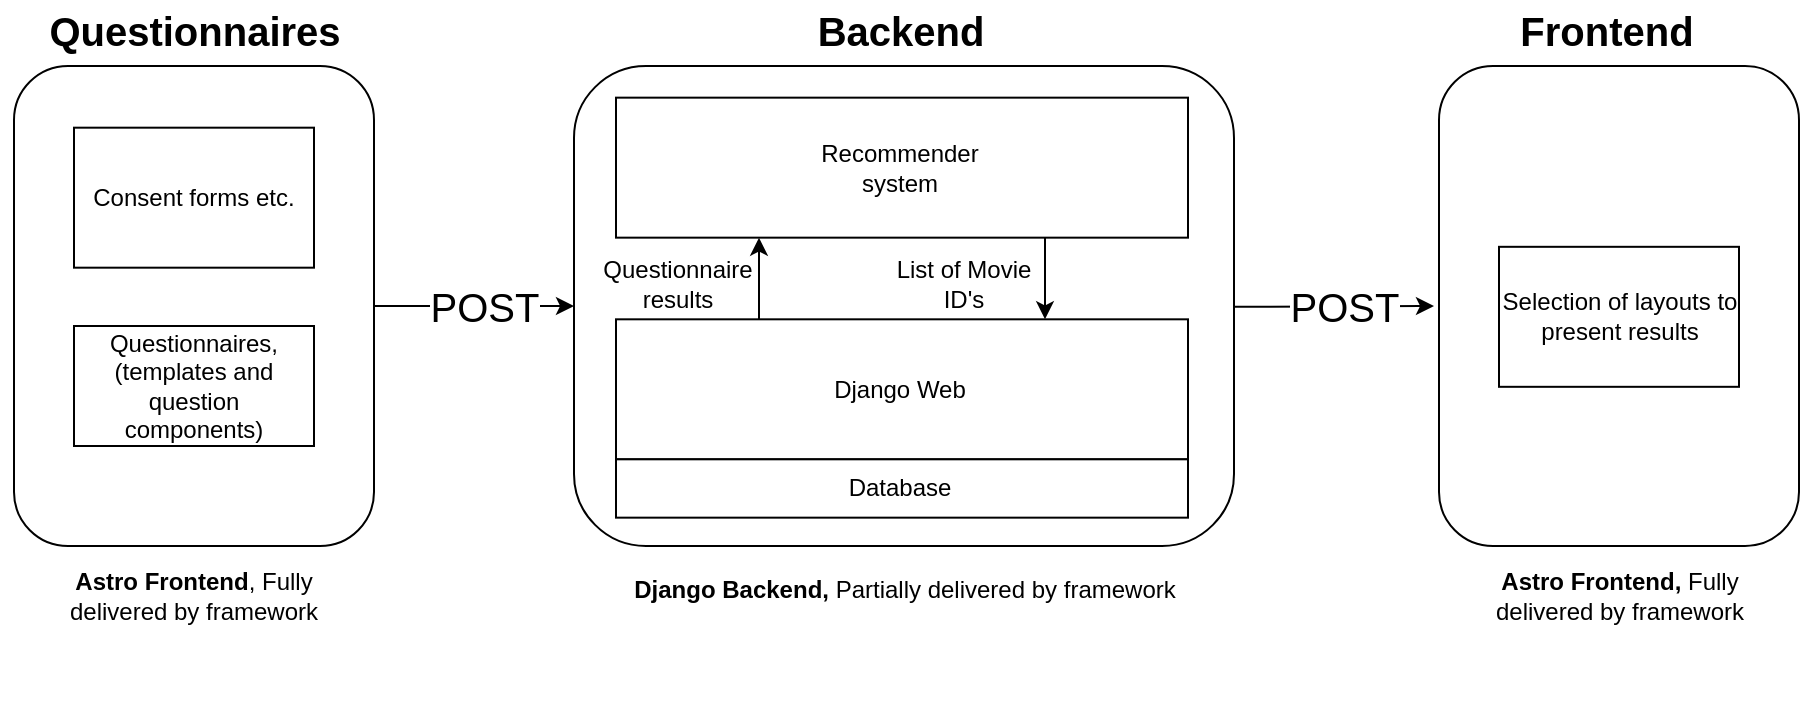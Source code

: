 <mxfile version="17.2.4" type="device"><diagram id="C5RBs43oDa-KdzZeNtuy" name="Page-1"><mxGraphModel dx="946" dy="672" grid="1" gridSize="10" guides="1" tooltips="1" connect="1" arrows="1" fold="1" page="1" pageScale="1" pageWidth="827" pageHeight="1169" math="0" shadow="0"><root><mxCell id="WIyWlLk6GJQsqaUBKTNV-0"/><mxCell id="WIyWlLk6GJQsqaUBKTNV-1" parent="WIyWlLk6GJQsqaUBKTNV-0"/><mxCell id="JGuIhJErE0SYm3HlS3bQ-0" value="" style="rounded=1;whiteSpace=wrap;html=1;" vertex="1" parent="WIyWlLk6GJQsqaUBKTNV-1"><mxGeometry x="20" y="190" width="180" height="240" as="geometry"/></mxCell><mxCell id="JGuIhJErE0SYm3HlS3bQ-1" value="" style="rounded=1;whiteSpace=wrap;html=1;" vertex="1" parent="WIyWlLk6GJQsqaUBKTNV-1"><mxGeometry x="300" y="190" width="330" height="240" as="geometry"/></mxCell><mxCell id="JGuIhJErE0SYm3HlS3bQ-2" value="" style="endArrow=classic;html=1;rounded=0;exitX=1;exitY=0.5;exitDx=0;exitDy=0;entryX=0;entryY=0.5;entryDx=0;entryDy=0;" edge="1" parent="WIyWlLk6GJQsqaUBKTNV-1" source="JGuIhJErE0SYm3HlS3bQ-0" target="JGuIhJErE0SYm3HlS3bQ-1"><mxGeometry width="50" height="50" relative="1" as="geometry"><mxPoint x="390" y="440" as="sourcePoint"/><mxPoint x="410" y="310" as="targetPoint"/></mxGeometry></mxCell><mxCell id="JGuIhJErE0SYm3HlS3bQ-12" value="POST" style="edgeLabel;html=1;align=center;verticalAlign=middle;resizable=0;points=[];fontSize=20;" vertex="1" connectable="0" parent="JGuIhJErE0SYm3HlS3bQ-2"><mxGeometry x="0.087" relative="1" as="geometry"><mxPoint as="offset"/></mxGeometry></mxCell><mxCell id="JGuIhJErE0SYm3HlS3bQ-3" value="" style="rounded=0;whiteSpace=wrap;html=1;" vertex="1" parent="WIyWlLk6GJQsqaUBKTNV-1"><mxGeometry x="50" y="220.84" width="120" height="70" as="geometry"/></mxCell><mxCell id="JGuIhJErE0SYm3HlS3bQ-4" value="Consent forms etc." style="text;html=1;strokeColor=none;fillColor=none;align=center;verticalAlign=middle;whiteSpace=wrap;rounded=0;" vertex="1" parent="WIyWlLk6GJQsqaUBKTNV-1"><mxGeometry x="55" y="210" width="110" height="91.67" as="geometry"/></mxCell><mxCell id="JGuIhJErE0SYm3HlS3bQ-5" value="" style="rounded=0;whiteSpace=wrap;html=1;" vertex="1" parent="WIyWlLk6GJQsqaUBKTNV-1"><mxGeometry x="50" y="320" width="120" height="60" as="geometry"/></mxCell><mxCell id="JGuIhJErE0SYm3HlS3bQ-6" value="Questionnaires, (templates and question components)" style="text;html=1;strokeColor=none;fillColor=none;align=center;verticalAlign=middle;whiteSpace=wrap;rounded=0;" vertex="1" parent="WIyWlLk6GJQsqaUBKTNV-1"><mxGeometry x="50" y="320" width="120" height="60" as="geometry"/></mxCell><mxCell id="JGuIhJErE0SYm3HlS3bQ-9" value="&lt;b&gt;Astro Frontend&lt;/b&gt;,&amp;nbsp;Fully delivered by framework" style="text;html=1;strokeColor=none;fillColor=none;align=center;verticalAlign=middle;whiteSpace=wrap;rounded=0;" vertex="1" parent="WIyWlLk6GJQsqaUBKTNV-1"><mxGeometry x="35" y="440" width="150" height="30" as="geometry"/></mxCell><mxCell id="JGuIhJErE0SYm3HlS3bQ-10" value="Questionnaires" style="text;html=1;strokeColor=none;fillColor=none;align=center;verticalAlign=middle;whiteSpace=wrap;rounded=0;fontSize=20;fontStyle=1" vertex="1" parent="WIyWlLk6GJQsqaUBKTNV-1"><mxGeometry x="13.75" y="157.38" width="192.5" height="30" as="geometry"/></mxCell><mxCell id="JGuIhJErE0SYm3HlS3bQ-11" value="Backend" style="text;html=1;strokeColor=none;fillColor=none;align=center;verticalAlign=middle;whiteSpace=wrap;rounded=0;fontSize=20;fontStyle=1" vertex="1" parent="WIyWlLk6GJQsqaUBKTNV-1"><mxGeometry x="395.5" y="164.77" width="134.5" height="15.23" as="geometry"/></mxCell><mxCell id="JGuIhJErE0SYm3HlS3bQ-13" value="" style="rounded=0;whiteSpace=wrap;html=1;" vertex="1" parent="WIyWlLk6GJQsqaUBKTNV-1"><mxGeometry x="321" y="205.83" width="286" height="70" as="geometry"/></mxCell><mxCell id="JGuIhJErE0SYm3HlS3bQ-14" value="Recommender system" style="text;html=1;strokeColor=none;fillColor=none;align=center;verticalAlign=middle;whiteSpace=wrap;rounded=0;" vertex="1" parent="WIyWlLk6GJQsqaUBKTNV-1"><mxGeometry x="408" y="195.0" width="110" height="91.67" as="geometry"/></mxCell><mxCell id="JGuIhJErE0SYm3HlS3bQ-24" value="" style="rounded=0;whiteSpace=wrap;html=1;" vertex="1" parent="WIyWlLk6GJQsqaUBKTNV-1"><mxGeometry x="321" y="316.66" width="286" height="70" as="geometry"/></mxCell><mxCell id="JGuIhJErE0SYm3HlS3bQ-25" value="Django Web" style="text;html=1;strokeColor=none;fillColor=none;align=center;verticalAlign=middle;whiteSpace=wrap;rounded=0;" vertex="1" parent="WIyWlLk6GJQsqaUBKTNV-1"><mxGeometry x="408" y="305.82" width="110" height="91.67" as="geometry"/></mxCell><mxCell id="JGuIhJErE0SYm3HlS3bQ-27" value="" style="rounded=0;whiteSpace=wrap;html=1;" vertex="1" parent="WIyWlLk6GJQsqaUBKTNV-1"><mxGeometry x="321" y="386.66" width="286" height="29.17" as="geometry"/></mxCell><mxCell id="JGuIhJErE0SYm3HlS3bQ-28" value="Database" style="text;html=1;strokeColor=none;fillColor=none;align=center;verticalAlign=middle;whiteSpace=wrap;rounded=0;" vertex="1" parent="WIyWlLk6GJQsqaUBKTNV-1"><mxGeometry x="399" y="391.24" width="128" height="20" as="geometry"/></mxCell><mxCell id="JGuIhJErE0SYm3HlS3bQ-31" value="" style="endArrow=classic;html=1;rounded=0;fontSize=20;entryX=0.25;entryY=1;entryDx=0;entryDy=0;exitX=0.25;exitY=0;exitDx=0;exitDy=0;" edge="1" parent="WIyWlLk6GJQsqaUBKTNV-1" source="JGuIhJErE0SYm3HlS3bQ-24" target="JGuIhJErE0SYm3HlS3bQ-13"><mxGeometry width="50" height="50" relative="1" as="geometry"><mxPoint x="390" y="390.41" as="sourcePoint"/><mxPoint x="440" y="340.41" as="targetPoint"/></mxGeometry></mxCell><mxCell id="JGuIhJErE0SYm3HlS3bQ-34" value="Questionnaire results" style="text;html=1;strokeColor=none;fillColor=none;align=center;verticalAlign=middle;whiteSpace=wrap;rounded=0;" vertex="1" parent="WIyWlLk6GJQsqaUBKTNV-1"><mxGeometry x="307" y="291.76" width="90" height="14.06" as="geometry"/></mxCell><mxCell id="JGuIhJErE0SYm3HlS3bQ-35" value="" style="endArrow=classic;html=1;rounded=0;fontSize=20;entryX=0.75;entryY=0;entryDx=0;entryDy=0;exitX=0.75;exitY=1;exitDx=0;exitDy=0;" edge="1" parent="WIyWlLk6GJQsqaUBKTNV-1" source="JGuIhJErE0SYm3HlS3bQ-13" target="JGuIhJErE0SYm3HlS3bQ-24"><mxGeometry width="50" height="50" relative="1" as="geometry"><mxPoint x="370" y="350.41" as="sourcePoint"/><mxPoint x="420" y="300.41" as="targetPoint"/></mxGeometry></mxCell><mxCell id="JGuIhJErE0SYm3HlS3bQ-36" value="List of Movie ID's" style="text;html=1;strokeColor=none;fillColor=none;align=center;verticalAlign=middle;whiteSpace=wrap;rounded=0;" vertex="1" parent="WIyWlLk6GJQsqaUBKTNV-1"><mxGeometry x="450" y="291.76" width="90" height="14.06" as="geometry"/></mxCell><mxCell id="JGuIhJErE0SYm3HlS3bQ-37" value="" style="rounded=1;whiteSpace=wrap;html=1;" vertex="1" parent="WIyWlLk6GJQsqaUBKTNV-1"><mxGeometry x="732.5" y="190" width="180" height="240" as="geometry"/></mxCell><mxCell id="JGuIhJErE0SYm3HlS3bQ-38" value="Selection of layouts to present results" style="rounded=0;whiteSpace=wrap;html=1;" vertex="1" parent="WIyWlLk6GJQsqaUBKTNV-1"><mxGeometry x="762.5" y="280.41" width="120" height="70" as="geometry"/></mxCell><mxCell id="JGuIhJErE0SYm3HlS3bQ-42" value="Frontend" style="text;html=1;strokeColor=none;fillColor=none;align=center;verticalAlign=middle;whiteSpace=wrap;rounded=0;fontSize=20;fontStyle=1" vertex="1" parent="WIyWlLk6GJQsqaUBKTNV-1"><mxGeometry x="720" y="157.38" width="192.5" height="30" as="geometry"/></mxCell><mxCell id="JGuIhJErE0SYm3HlS3bQ-43" value="" style="endArrow=classic;html=1;rounded=0;exitX=1;exitY=0.5;exitDx=0;exitDy=0;" edge="1" parent="WIyWlLk6GJQsqaUBKTNV-1"><mxGeometry width="50" height="50" relative="1" as="geometry"><mxPoint x="630" y="310.4" as="sourcePoint"/><mxPoint x="730" y="310" as="targetPoint"/></mxGeometry></mxCell><mxCell id="JGuIhJErE0SYm3HlS3bQ-44" value="POST" style="edgeLabel;html=1;align=center;verticalAlign=middle;resizable=0;points=[];fontSize=20;" vertex="1" connectable="0" parent="JGuIhJErE0SYm3HlS3bQ-43"><mxGeometry x="0.087" relative="1" as="geometry"><mxPoint as="offset"/></mxGeometry></mxCell><mxCell id="JGuIhJErE0SYm3HlS3bQ-45" value="&lt;b&gt;Django Backend, &lt;/b&gt;Partially delivered by framework" style="text;html=1;strokeColor=none;fillColor=none;align=center;verticalAlign=middle;whiteSpace=wrap;rounded=0;" vertex="1" parent="WIyWlLk6GJQsqaUBKTNV-1"><mxGeometry x="315.5" y="397.49" width="299" height="110" as="geometry"/></mxCell><mxCell id="JGuIhJErE0SYm3HlS3bQ-47" value="&lt;b&gt;Astro Frontend, &lt;/b&gt;Fully delivered by framework" style="text;html=1;strokeColor=none;fillColor=none;align=center;verticalAlign=middle;whiteSpace=wrap;rounded=0;" vertex="1" parent="WIyWlLk6GJQsqaUBKTNV-1"><mxGeometry x="747.5" y="440" width="150" height="30" as="geometry"/></mxCell></root></mxGraphModel></diagram></mxfile>